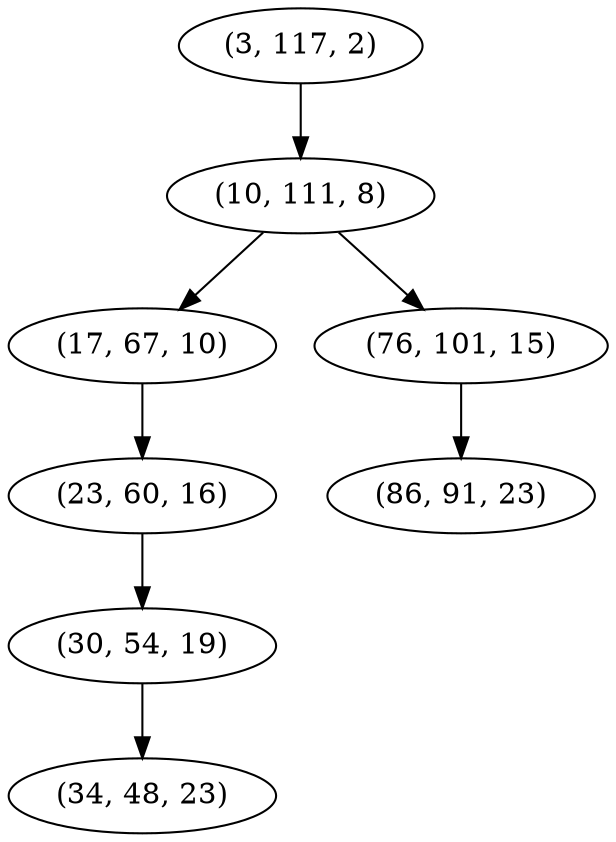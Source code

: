 digraph tree {
    "(3, 117, 2)";
    "(10, 111, 8)";
    "(17, 67, 10)";
    "(23, 60, 16)";
    "(30, 54, 19)";
    "(34, 48, 23)";
    "(76, 101, 15)";
    "(86, 91, 23)";
    "(3, 117, 2)" -> "(10, 111, 8)";
    "(10, 111, 8)" -> "(17, 67, 10)";
    "(10, 111, 8)" -> "(76, 101, 15)";
    "(17, 67, 10)" -> "(23, 60, 16)";
    "(23, 60, 16)" -> "(30, 54, 19)";
    "(30, 54, 19)" -> "(34, 48, 23)";
    "(76, 101, 15)" -> "(86, 91, 23)";
}
